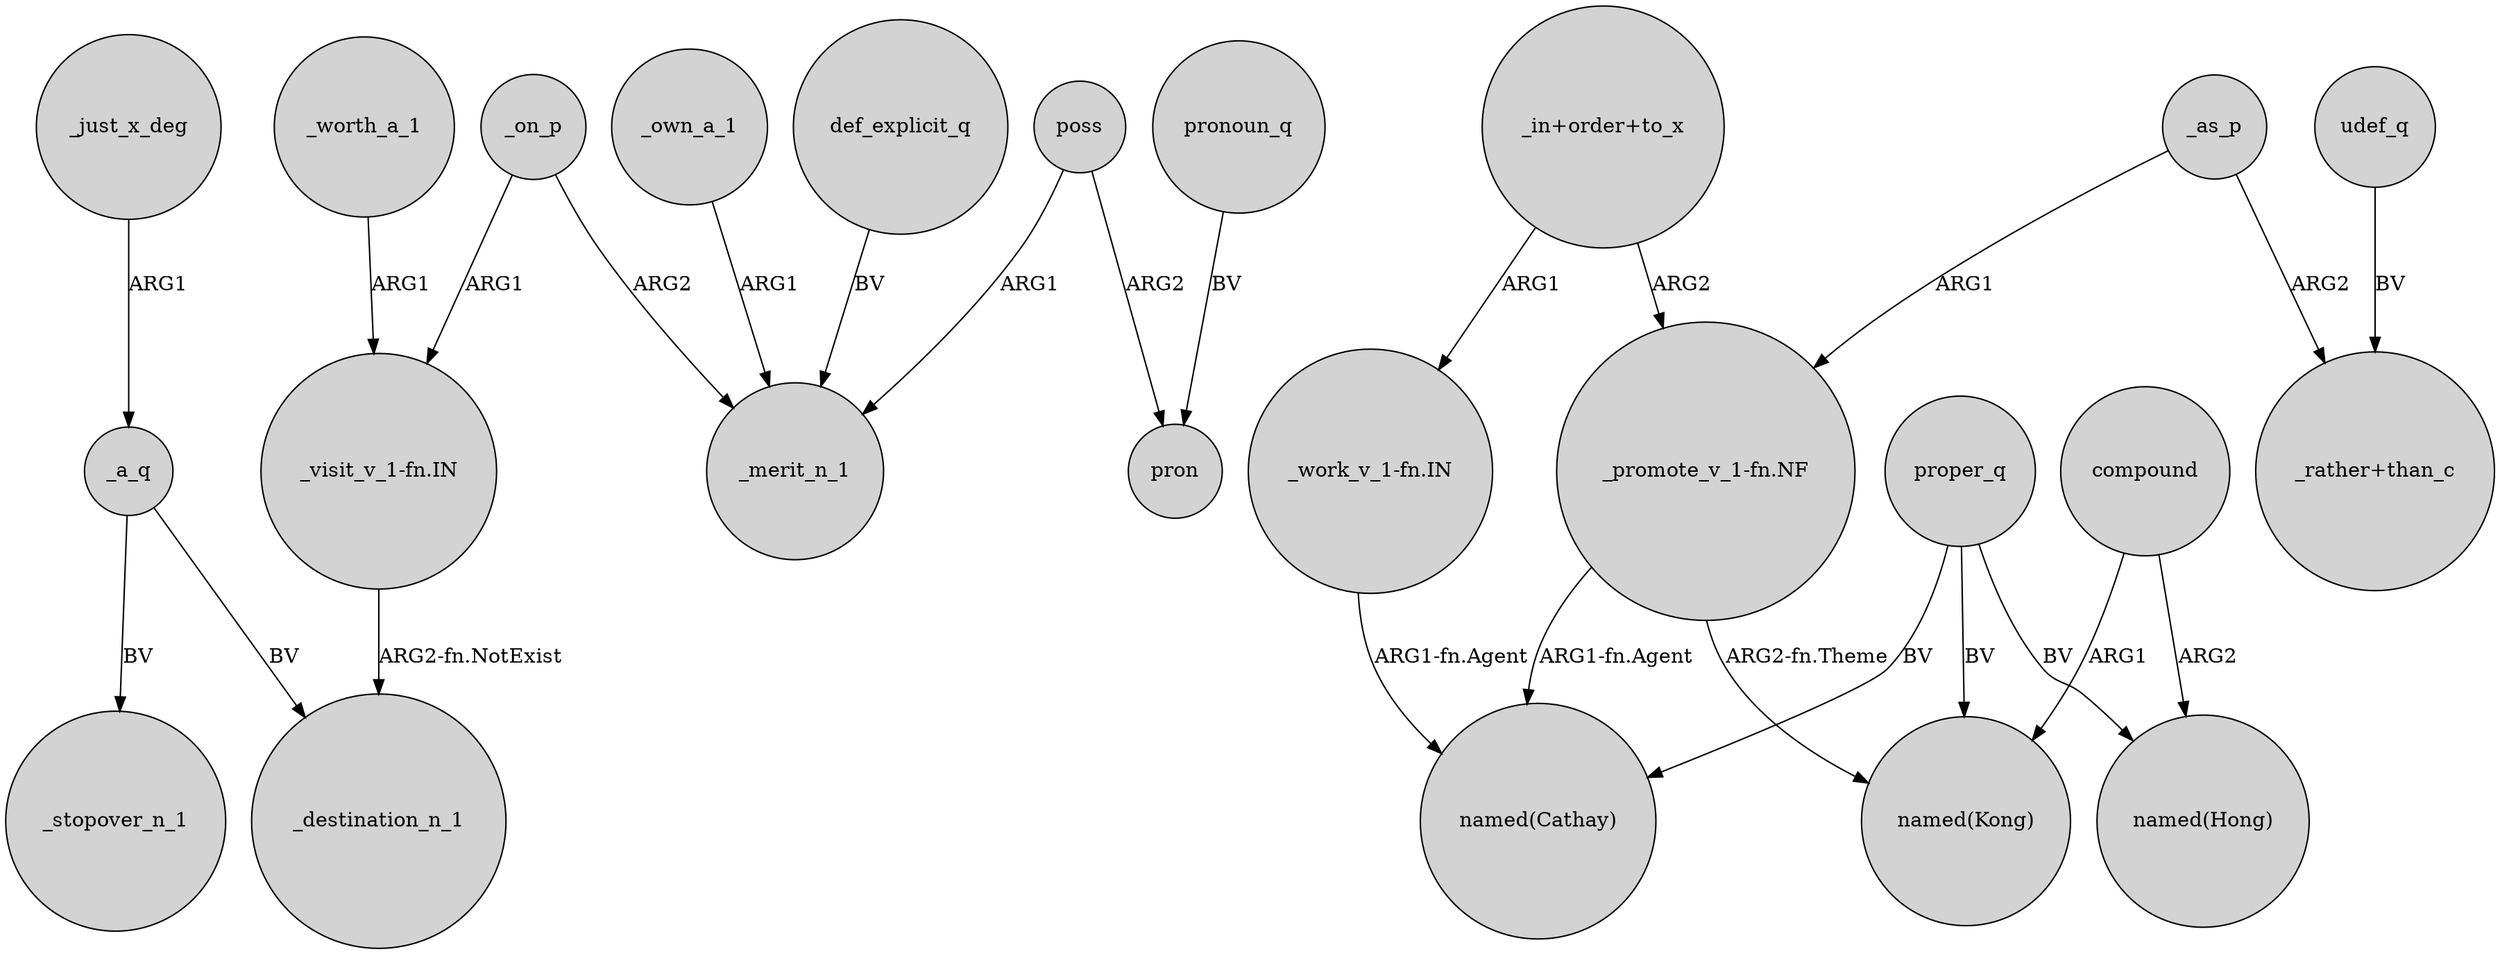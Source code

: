 digraph {
	node [shape=circle style=filled]
	_worth_a_1 -> "_visit_v_1-fn.IN" [label=ARG1]
	"_promote_v_1-fn.NF" -> "named(Cathay)" [label="ARG1-fn.Agent"]
	"_in+order+to_x" -> "_work_v_1-fn.IN" [label=ARG1]
	"_promote_v_1-fn.NF" -> "named(Kong)" [label="ARG2-fn.Theme"]
	poss -> _merit_n_1 [label=ARG1]
	poss -> pron [label=ARG2]
	_on_p -> "_visit_v_1-fn.IN" [label=ARG1]
	compound -> "named(Hong)" [label=ARG2]
	_as_p -> "_rather+than_c" [label=ARG2]
	_on_p -> _merit_n_1 [label=ARG2]
	_a_q -> _destination_n_1 [label=BV]
	"_visit_v_1-fn.IN" -> _destination_n_1 [label="ARG2-fn.NotExist"]
	proper_q -> "named(Hong)" [label=BV]
	udef_q -> "_rather+than_c" [label=BV]
	pronoun_q -> pron [label=BV]
	_own_a_1 -> _merit_n_1 [label=ARG1]
	_just_x_deg -> _a_q [label=ARG1]
	def_explicit_q -> _merit_n_1 [label=BV]
	proper_q -> "named(Kong)" [label=BV]
	proper_q -> "named(Cathay)" [label=BV]
	"_in+order+to_x" -> "_promote_v_1-fn.NF" [label=ARG2]
	_as_p -> "_promote_v_1-fn.NF" [label=ARG1]
	"_work_v_1-fn.IN" -> "named(Cathay)" [label="ARG1-fn.Agent"]
	compound -> "named(Kong)" [label=ARG1]
	_a_q -> _stopover_n_1 [label=BV]
}
